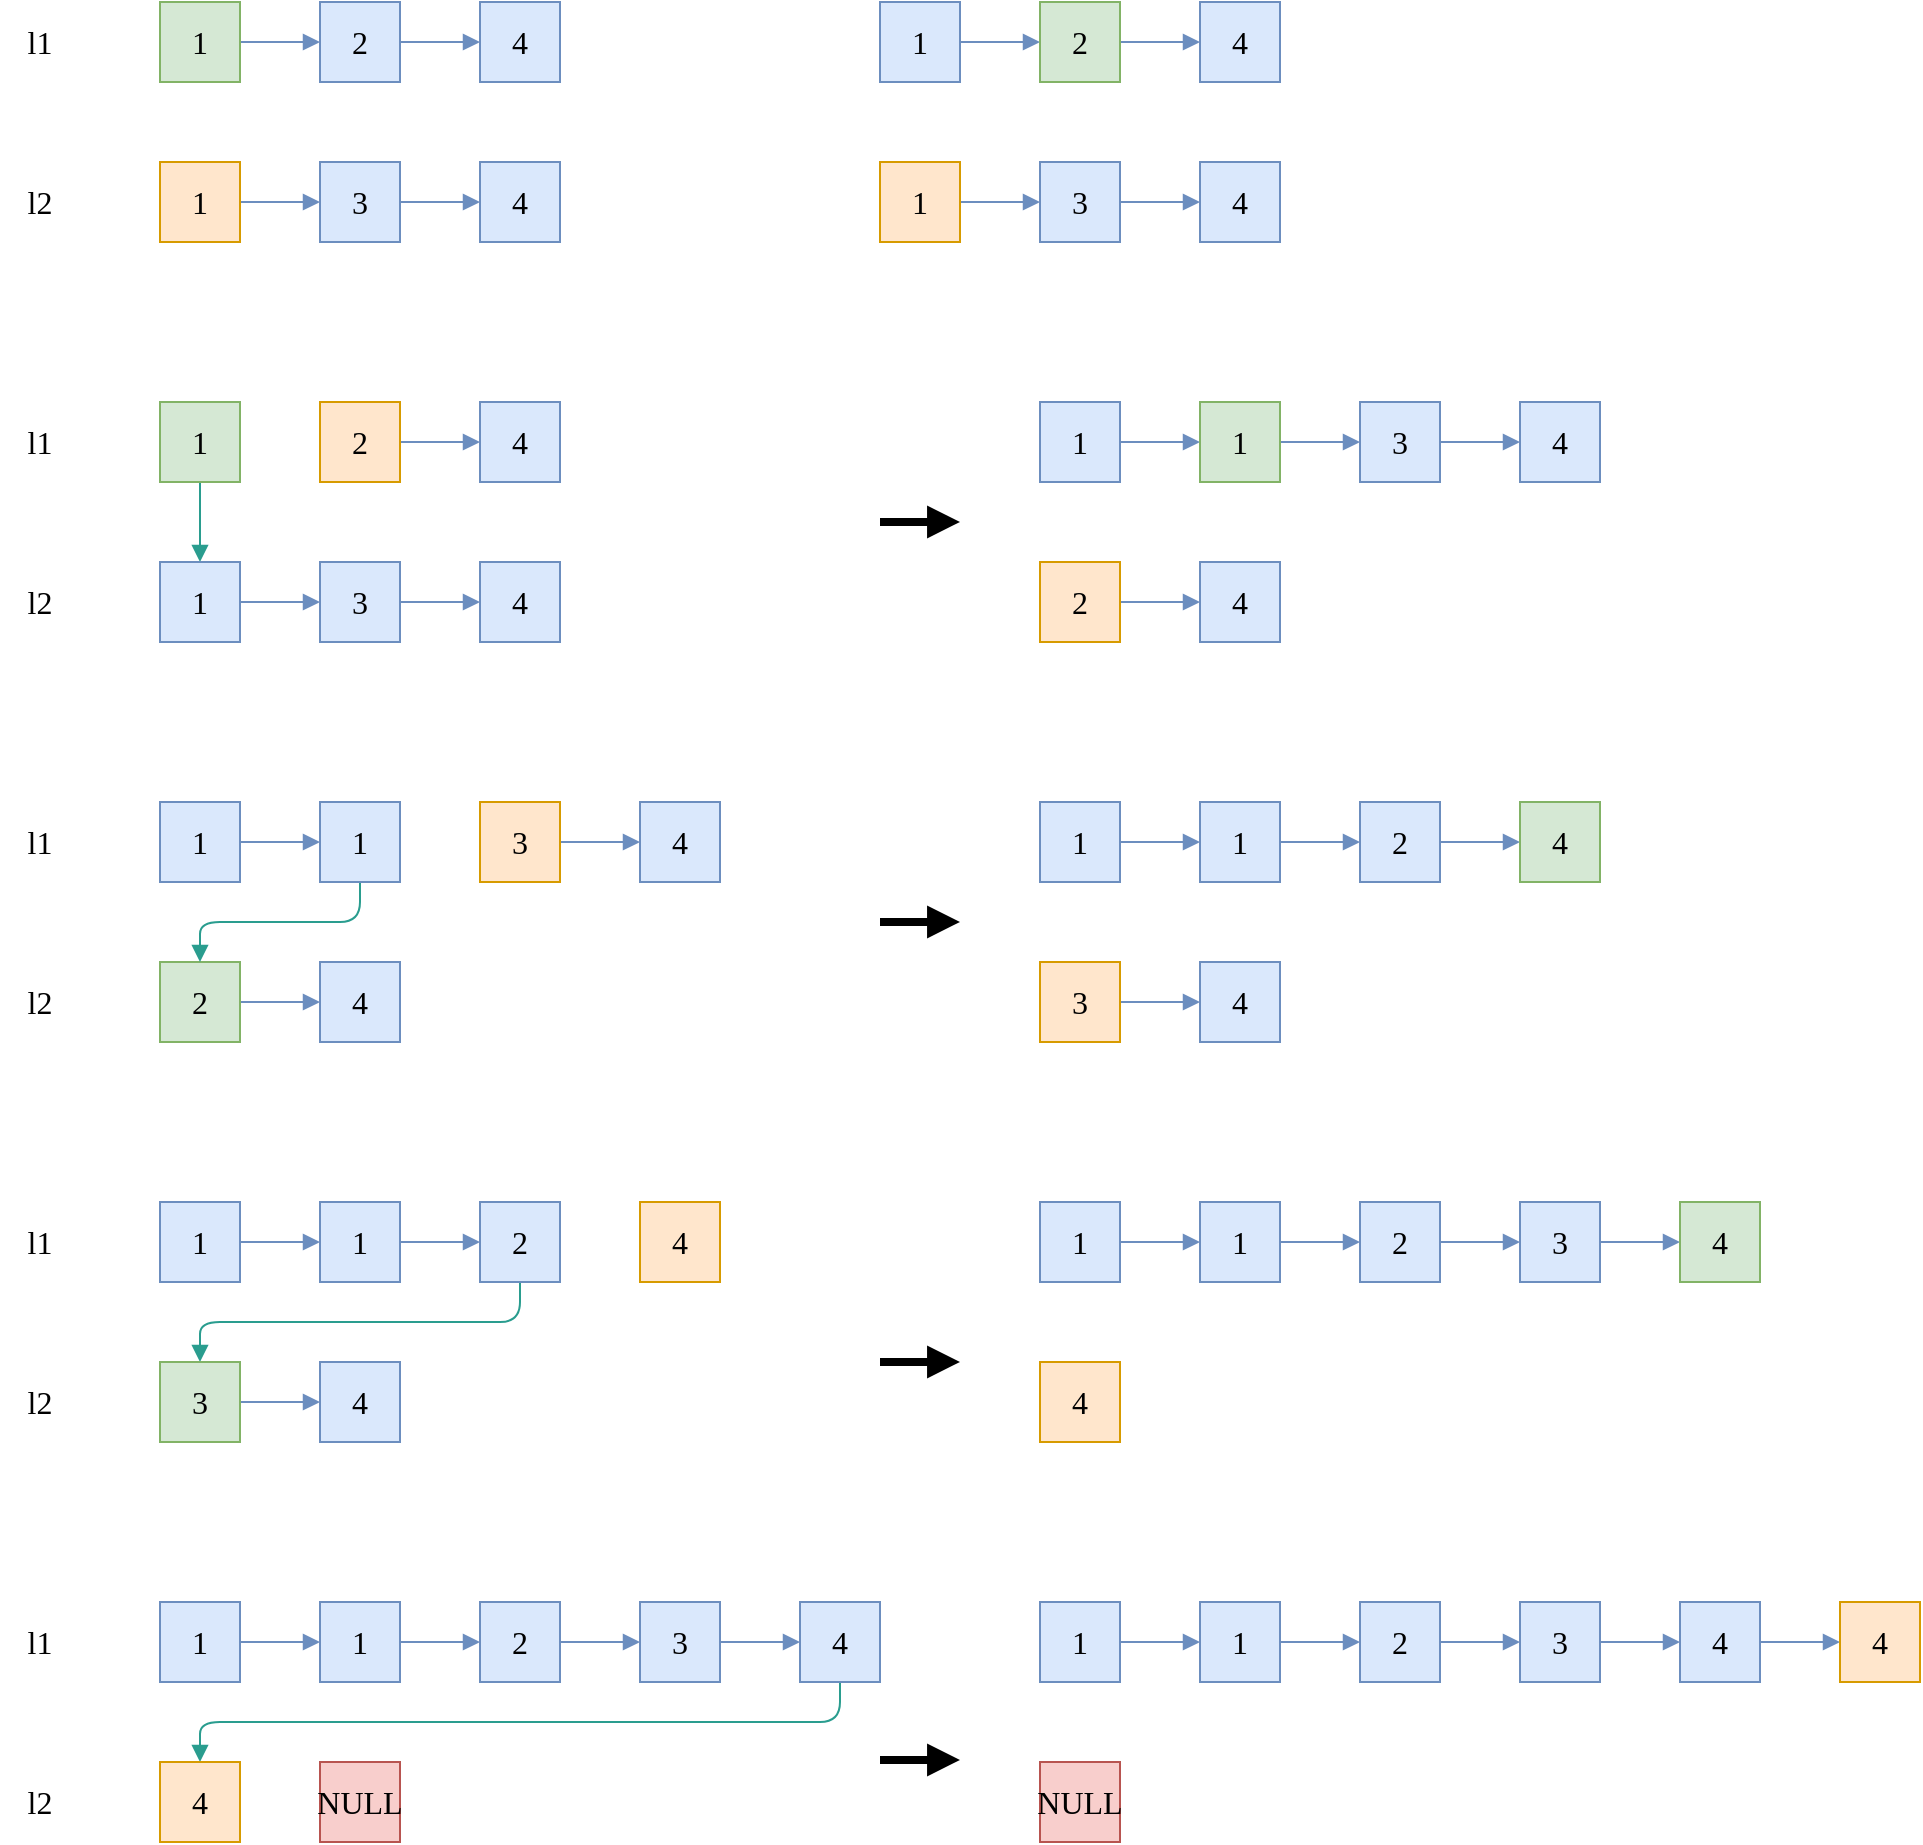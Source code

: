 <mxfile version="24.2.5" type="device">
  <diagram name="Page-1" id="AoaZEs4rHyK34AG2DAbI">
    <mxGraphModel dx="1434" dy="835" grid="1" gridSize="10" guides="1" tooltips="1" connect="1" arrows="1" fold="1" page="1" pageScale="1" pageWidth="850" pageHeight="1100" math="0" shadow="0">
      <root>
        <mxCell id="0" />
        <mxCell id="1" parent="0" />
        <mxCell id="rsLKhYdan6Ak4aNRLnOl-3" style="edgeStyle=orthogonalEdgeStyle;rounded=1;orthogonalLoop=1;jettySize=auto;html=1;entryX=0;entryY=0.5;entryDx=0;entryDy=0;shadow=0;strokeColor=#6c8ebf;strokeWidth=1;fontFamily=Ubuntu;fontSize=14;fontStyle=0;endArrow=block;endFill=1;fillColor=#dae8fc;" parent="1" source="rsLKhYdan6Ak4aNRLnOl-1" target="rsLKhYdan6Ak4aNRLnOl-2" edge="1">
          <mxGeometry relative="1" as="geometry" />
        </mxCell>
        <mxCell id="rsLKhYdan6Ak4aNRLnOl-1" value="1" style="rounded=0;whiteSpace=wrap;html=1;shadow=0;strokeColor=#82b366;strokeWidth=1;fontFamily=Ubuntu;fontSize=16;fontStyle=0;fillColor=#d5e8d4;" parent="1" vertex="1">
          <mxGeometry x="240" y="280" width="40" height="40" as="geometry" />
        </mxCell>
        <mxCell id="rsLKhYdan6Ak4aNRLnOl-10" style="edgeStyle=orthogonalEdgeStyle;rounded=1;orthogonalLoop=1;jettySize=auto;html=1;shadow=0;strokeColor=#6c8ebf;strokeWidth=1;fontFamily=Ubuntu;fontSize=14;fontStyle=0;endArrow=block;endFill=1;fillColor=#dae8fc;" parent="1" source="rsLKhYdan6Ak4aNRLnOl-2" target="rsLKhYdan6Ak4aNRLnOl-4" edge="1">
          <mxGeometry relative="1" as="geometry" />
        </mxCell>
        <mxCell id="rsLKhYdan6Ak4aNRLnOl-2" value="2" style="rounded=0;whiteSpace=wrap;html=1;shadow=0;strokeColor=#6c8ebf;strokeWidth=1;fontFamily=Ubuntu;fontSize=16;fontStyle=0;fillColor=#dae8fc;" parent="1" vertex="1">
          <mxGeometry x="320" y="280" width="40" height="40" as="geometry" />
        </mxCell>
        <mxCell id="rsLKhYdan6Ak4aNRLnOl-4" value="4" style="rounded=0;whiteSpace=wrap;html=1;shadow=0;strokeColor=#6c8ebf;strokeWidth=1;fontFamily=Ubuntu;fontSize=16;fontStyle=0;fillColor=#dae8fc;" parent="1" vertex="1">
          <mxGeometry x="400" y="280" width="40" height="40" as="geometry" />
        </mxCell>
        <mxCell id="rsLKhYdan6Ak4aNRLnOl-8" style="edgeStyle=orthogonalEdgeStyle;rounded=1;orthogonalLoop=1;jettySize=auto;html=1;entryX=0;entryY=0.5;entryDx=0;entryDy=0;shadow=0;strokeColor=#6c8ebf;strokeWidth=1;fontFamily=Ubuntu;fontSize=14;fontStyle=0;endArrow=block;endFill=1;fillColor=#dae8fc;" parent="1" source="rsLKhYdan6Ak4aNRLnOl-5" target="rsLKhYdan6Ak4aNRLnOl-6" edge="1">
          <mxGeometry relative="1" as="geometry" />
        </mxCell>
        <mxCell id="rsLKhYdan6Ak4aNRLnOl-5" value="1" style="rounded=0;whiteSpace=wrap;html=1;shadow=0;strokeColor=#d79b00;strokeWidth=1;fontFamily=Ubuntu;fontSize=16;fontStyle=0;fillColor=#ffe6cc;" parent="1" vertex="1">
          <mxGeometry x="240" y="360" width="40" height="40" as="geometry" />
        </mxCell>
        <mxCell id="rsLKhYdan6Ak4aNRLnOl-9" style="edgeStyle=orthogonalEdgeStyle;rounded=1;orthogonalLoop=1;jettySize=auto;html=1;shadow=0;strokeColor=#6c8ebf;strokeWidth=1;fontFamily=Ubuntu;fontSize=14;fontStyle=0;endArrow=block;endFill=1;fillColor=#dae8fc;" parent="1" source="rsLKhYdan6Ak4aNRLnOl-6" target="rsLKhYdan6Ak4aNRLnOl-7" edge="1">
          <mxGeometry relative="1" as="geometry" />
        </mxCell>
        <mxCell id="rsLKhYdan6Ak4aNRLnOl-6" value="3" style="rounded=0;whiteSpace=wrap;html=1;shadow=0;strokeColor=#6c8ebf;strokeWidth=1;fontFamily=Ubuntu;fontSize=16;fontStyle=0;fillColor=#dae8fc;" parent="1" vertex="1">
          <mxGeometry x="320" y="360" width="40" height="40" as="geometry" />
        </mxCell>
        <mxCell id="rsLKhYdan6Ak4aNRLnOl-7" value="4" style="rounded=0;whiteSpace=wrap;html=1;shadow=0;strokeColor=#6c8ebf;strokeWidth=1;fontFamily=Ubuntu;fontSize=16;fontStyle=0;fillColor=#dae8fc;" parent="1" vertex="1">
          <mxGeometry x="400" y="360" width="40" height="40" as="geometry" />
        </mxCell>
        <mxCell id="rsLKhYdan6Ak4aNRLnOl-11" style="edgeStyle=orthogonalEdgeStyle;rounded=1;orthogonalLoop=1;jettySize=auto;html=1;shadow=0;strokeColor=#2A9D8F;strokeWidth=1;fontFamily=Ubuntu;fontSize=14;fontStyle=0;endArrow=block;endFill=1;fillColor=#dae8fc;" parent="1" source="rsLKhYdan6Ak4aNRLnOl-12" target="rsLKhYdan6Ak4aNRLnOl-17" edge="1">
          <mxGeometry relative="1" as="geometry" />
        </mxCell>
        <mxCell id="rsLKhYdan6Ak4aNRLnOl-12" value="1" style="rounded=0;whiteSpace=wrap;html=1;shadow=0;strokeColor=#82b366;strokeWidth=1;fontFamily=Ubuntu;fontSize=16;fontStyle=0;fillColor=#d5e8d4;" parent="1" vertex="1">
          <mxGeometry x="240" y="480" width="40" height="40" as="geometry" />
        </mxCell>
        <mxCell id="rsLKhYdan6Ak4aNRLnOl-13" style="edgeStyle=orthogonalEdgeStyle;rounded=1;orthogonalLoop=1;jettySize=auto;html=1;shadow=0;strokeColor=#6c8ebf;strokeWidth=1;fontFamily=Ubuntu;fontSize=14;fontStyle=0;endArrow=block;endFill=1;fillColor=#dae8fc;" parent="1" source="rsLKhYdan6Ak4aNRLnOl-14" target="rsLKhYdan6Ak4aNRLnOl-15" edge="1">
          <mxGeometry relative="1" as="geometry" />
        </mxCell>
        <mxCell id="rsLKhYdan6Ak4aNRLnOl-14" value="2" style="rounded=0;whiteSpace=wrap;html=1;shadow=0;strokeColor=#d79b00;strokeWidth=1;fontFamily=Ubuntu;fontSize=16;fontStyle=0;fillColor=#ffe6cc;" parent="1" vertex="1">
          <mxGeometry x="320" y="480" width="40" height="40" as="geometry" />
        </mxCell>
        <mxCell id="rsLKhYdan6Ak4aNRLnOl-15" value="4" style="rounded=0;whiteSpace=wrap;html=1;shadow=0;strokeColor=#6c8ebf;strokeWidth=1;fontFamily=Ubuntu;fontSize=16;fontStyle=0;fillColor=#dae8fc;" parent="1" vertex="1">
          <mxGeometry x="400" y="480" width="40" height="40" as="geometry" />
        </mxCell>
        <mxCell id="rsLKhYdan6Ak4aNRLnOl-16" style="edgeStyle=orthogonalEdgeStyle;rounded=1;orthogonalLoop=1;jettySize=auto;html=1;entryX=0;entryY=0.5;entryDx=0;entryDy=0;shadow=0;strokeColor=#6c8ebf;strokeWidth=1;fontFamily=Ubuntu;fontSize=14;fontStyle=0;endArrow=block;endFill=1;fillColor=#dae8fc;" parent="1" source="rsLKhYdan6Ak4aNRLnOl-17" target="rsLKhYdan6Ak4aNRLnOl-19" edge="1">
          <mxGeometry relative="1" as="geometry" />
        </mxCell>
        <mxCell id="rsLKhYdan6Ak4aNRLnOl-17" value="1" style="rounded=0;whiteSpace=wrap;html=1;shadow=0;strokeColor=#6c8ebf;strokeWidth=1;fontFamily=Ubuntu;fontSize=16;fontStyle=0;fillColor=#dae8fc;" parent="1" vertex="1">
          <mxGeometry x="240" y="560" width="40" height="40" as="geometry" />
        </mxCell>
        <mxCell id="rsLKhYdan6Ak4aNRLnOl-18" style="edgeStyle=orthogonalEdgeStyle;rounded=1;orthogonalLoop=1;jettySize=auto;html=1;shadow=0;strokeColor=#6c8ebf;strokeWidth=1;fontFamily=Ubuntu;fontSize=14;fontStyle=0;endArrow=block;endFill=1;fillColor=#dae8fc;" parent="1" source="rsLKhYdan6Ak4aNRLnOl-19" target="rsLKhYdan6Ak4aNRLnOl-20" edge="1">
          <mxGeometry relative="1" as="geometry" />
        </mxCell>
        <mxCell id="rsLKhYdan6Ak4aNRLnOl-19" value="3" style="rounded=0;whiteSpace=wrap;html=1;shadow=0;strokeColor=#6c8ebf;strokeWidth=1;fontFamily=Ubuntu;fontSize=16;fontStyle=0;fillColor=#dae8fc;" parent="1" vertex="1">
          <mxGeometry x="320" y="560" width="40" height="40" as="geometry" />
        </mxCell>
        <mxCell id="rsLKhYdan6Ak4aNRLnOl-20" value="4" style="rounded=0;whiteSpace=wrap;html=1;shadow=0;strokeColor=#6c8ebf;strokeWidth=1;fontFamily=Ubuntu;fontSize=16;fontStyle=0;fillColor=#dae8fc;" parent="1" vertex="1">
          <mxGeometry x="400" y="560" width="40" height="40" as="geometry" />
        </mxCell>
        <mxCell id="rsLKhYdan6Ak4aNRLnOl-38" style="edgeStyle=orthogonalEdgeStyle;rounded=1;orthogonalLoop=1;jettySize=auto;html=1;entryX=0;entryY=0.5;entryDx=0;entryDy=0;shadow=0;strokeColor=#6c8ebf;strokeWidth=1;fontFamily=Ubuntu;fontSize=14;fontStyle=0;endArrow=block;endFill=1;fillColor=#dae8fc;" parent="1" source="rsLKhYdan6Ak4aNRLnOl-22" target="rsLKhYdan6Ak4aNRLnOl-27" edge="1">
          <mxGeometry relative="1" as="geometry" />
        </mxCell>
        <mxCell id="rsLKhYdan6Ak4aNRLnOl-22" value="1" style="rounded=0;whiteSpace=wrap;html=1;shadow=0;strokeColor=#6c8ebf;strokeWidth=1;fontFamily=Ubuntu;fontSize=16;fontStyle=0;fillColor=#dae8fc;" parent="1" vertex="1">
          <mxGeometry x="680" y="480" width="40" height="40" as="geometry" />
        </mxCell>
        <mxCell id="rsLKhYdan6Ak4aNRLnOl-23" style="edgeStyle=orthogonalEdgeStyle;rounded=1;orthogonalLoop=1;jettySize=auto;html=1;shadow=0;strokeColor=#6c8ebf;strokeWidth=1;fontFamily=Ubuntu;fontSize=14;fontStyle=0;endArrow=block;endFill=1;fillColor=#dae8fc;" parent="1" source="rsLKhYdan6Ak4aNRLnOl-24" target="rsLKhYdan6Ak4aNRLnOl-25" edge="1">
          <mxGeometry relative="1" as="geometry" />
        </mxCell>
        <mxCell id="rsLKhYdan6Ak4aNRLnOl-24" value="2" style="rounded=0;whiteSpace=wrap;html=1;shadow=0;strokeColor=#d79b00;strokeWidth=1;fontFamily=Ubuntu;fontSize=16;fontStyle=0;fillColor=#ffe6cc;" parent="1" vertex="1">
          <mxGeometry x="680" y="560" width="40" height="40" as="geometry" />
        </mxCell>
        <mxCell id="rsLKhYdan6Ak4aNRLnOl-25" value="4" style="rounded=0;whiteSpace=wrap;html=1;shadow=0;strokeColor=#6c8ebf;strokeWidth=1;fontFamily=Ubuntu;fontSize=16;fontStyle=0;fillColor=#dae8fc;" parent="1" vertex="1">
          <mxGeometry x="760" y="560" width="40" height="40" as="geometry" />
        </mxCell>
        <mxCell id="rsLKhYdan6Ak4aNRLnOl-26" style="edgeStyle=orthogonalEdgeStyle;rounded=1;orthogonalLoop=1;jettySize=auto;html=1;entryX=0;entryY=0.5;entryDx=0;entryDy=0;shadow=0;strokeColor=#6c8ebf;strokeWidth=1;fontFamily=Ubuntu;fontSize=14;fontStyle=0;endArrow=block;endFill=1;fillColor=#dae8fc;" parent="1" source="rsLKhYdan6Ak4aNRLnOl-27" target="rsLKhYdan6Ak4aNRLnOl-29" edge="1">
          <mxGeometry relative="1" as="geometry" />
        </mxCell>
        <mxCell id="rsLKhYdan6Ak4aNRLnOl-27" value="1" style="rounded=0;whiteSpace=wrap;html=1;shadow=0;strokeColor=#82b366;strokeWidth=1;fontFamily=Ubuntu;fontSize=16;fontStyle=0;fillColor=#d5e8d4;" parent="1" vertex="1">
          <mxGeometry x="760" y="480" width="40" height="40" as="geometry" />
        </mxCell>
        <mxCell id="rsLKhYdan6Ak4aNRLnOl-28" style="edgeStyle=orthogonalEdgeStyle;rounded=1;orthogonalLoop=1;jettySize=auto;html=1;shadow=0;strokeColor=#6c8ebf;strokeWidth=1;fontFamily=Ubuntu;fontSize=14;fontStyle=0;endArrow=block;endFill=1;fillColor=#dae8fc;" parent="1" source="rsLKhYdan6Ak4aNRLnOl-29" target="rsLKhYdan6Ak4aNRLnOl-30" edge="1">
          <mxGeometry relative="1" as="geometry" />
        </mxCell>
        <mxCell id="rsLKhYdan6Ak4aNRLnOl-29" value="3" style="rounded=0;whiteSpace=wrap;html=1;shadow=0;strokeColor=#6c8ebf;strokeWidth=1;fontFamily=Ubuntu;fontSize=16;fontStyle=0;fillColor=#dae8fc;" parent="1" vertex="1">
          <mxGeometry x="840" y="480" width="40" height="40" as="geometry" />
        </mxCell>
        <mxCell id="rsLKhYdan6Ak4aNRLnOl-30" value="4" style="rounded=0;whiteSpace=wrap;html=1;shadow=0;strokeColor=#6c8ebf;strokeWidth=1;fontFamily=Ubuntu;fontSize=16;fontStyle=0;fillColor=#dae8fc;" parent="1" vertex="1">
          <mxGeometry x="920" y="480" width="40" height="40" as="geometry" />
        </mxCell>
        <mxCell id="rsLKhYdan6Ak4aNRLnOl-31" value="l1" style="text;html=1;align=center;verticalAlign=middle;whiteSpace=wrap;rounded=0;fontFamily=Ubuntu;fontSize=16;fontStyle=0;" parent="1" vertex="1">
          <mxGeometry x="160" y="280" width="40" height="40" as="geometry" />
        </mxCell>
        <mxCell id="rsLKhYdan6Ak4aNRLnOl-32" value="l2" style="text;html=1;align=center;verticalAlign=middle;whiteSpace=wrap;rounded=0;fontFamily=Ubuntu;fontSize=16;fontStyle=0;" parent="1" vertex="1">
          <mxGeometry x="160" y="360" width="40" height="40" as="geometry" />
        </mxCell>
        <mxCell id="rsLKhYdan6Ak4aNRLnOl-33" value="l1" style="text;html=1;align=center;verticalAlign=middle;whiteSpace=wrap;rounded=0;fontFamily=Ubuntu;fontSize=16;fontStyle=0;" parent="1" vertex="1">
          <mxGeometry x="160" y="480" width="40" height="40" as="geometry" />
        </mxCell>
        <mxCell id="rsLKhYdan6Ak4aNRLnOl-34" value="l2" style="text;html=1;align=center;verticalAlign=middle;whiteSpace=wrap;rounded=0;fontFamily=Ubuntu;fontSize=16;fontStyle=0;" parent="1" vertex="1">
          <mxGeometry x="160" y="560" width="40" height="40" as="geometry" />
        </mxCell>
        <mxCell id="rsLKhYdan6Ak4aNRLnOl-36" value="l1" style="text;html=1;align=center;verticalAlign=middle;whiteSpace=wrap;rounded=0;fontFamily=Ubuntu;fontSize=16;fontStyle=0;" parent="1" vertex="1">
          <mxGeometry x="160" y="880" width="40" height="40" as="geometry" />
        </mxCell>
        <mxCell id="rsLKhYdan6Ak4aNRLnOl-37" value="l2" style="text;html=1;align=center;verticalAlign=middle;whiteSpace=wrap;rounded=0;fontFamily=Ubuntu;fontSize=16;fontStyle=0;" parent="1" vertex="1">
          <mxGeometry x="160" y="960" width="40" height="40" as="geometry" />
        </mxCell>
        <mxCell id="rsLKhYdan6Ak4aNRLnOl-40" style="edgeStyle=orthogonalEdgeStyle;rounded=1;orthogonalLoop=1;jettySize=auto;html=1;entryX=0;entryY=0.5;entryDx=0;entryDy=0;shadow=0;strokeColor=#6c8ebf;strokeWidth=1;fontFamily=Ubuntu;fontSize=14;fontStyle=0;endArrow=block;endFill=1;fillColor=#dae8fc;" parent="1" source="rsLKhYdan6Ak4aNRLnOl-41" target="rsLKhYdan6Ak4aNRLnOl-46" edge="1">
          <mxGeometry relative="1" as="geometry" />
        </mxCell>
        <mxCell id="rsLKhYdan6Ak4aNRLnOl-41" value="1" style="rounded=0;whiteSpace=wrap;html=1;shadow=0;strokeColor=#6c8ebf;strokeWidth=1;fontFamily=Ubuntu;fontSize=16;fontStyle=0;fillColor=#dae8fc;" parent="1" vertex="1">
          <mxGeometry x="240" y="680" width="40" height="40" as="geometry" />
        </mxCell>
        <mxCell id="rsLKhYdan6Ak4aNRLnOl-42" style="edgeStyle=orthogonalEdgeStyle;rounded=1;orthogonalLoop=1;jettySize=auto;html=1;shadow=0;strokeColor=#6c8ebf;strokeWidth=1;fontFamily=Ubuntu;fontSize=14;fontStyle=0;endArrow=block;endFill=1;fillColor=#dae8fc;" parent="1" source="rsLKhYdan6Ak4aNRLnOl-43" target="rsLKhYdan6Ak4aNRLnOl-44" edge="1">
          <mxGeometry relative="1" as="geometry" />
        </mxCell>
        <mxCell id="rsLKhYdan6Ak4aNRLnOl-43" value="2" style="rounded=0;whiteSpace=wrap;html=1;shadow=0;strokeColor=#82b366;strokeWidth=1;fontFamily=Ubuntu;fontSize=16;fontStyle=0;fillColor=#d5e8d4;" parent="1" vertex="1">
          <mxGeometry x="240" y="760" width="40" height="40" as="geometry" />
        </mxCell>
        <mxCell id="rsLKhYdan6Ak4aNRLnOl-44" value="4" style="rounded=0;whiteSpace=wrap;html=1;shadow=0;strokeColor=#6c8ebf;strokeWidth=1;fontFamily=Ubuntu;fontSize=16;fontStyle=0;fillColor=#dae8fc;" parent="1" vertex="1">
          <mxGeometry x="320" y="760" width="40" height="40" as="geometry" />
        </mxCell>
        <mxCell id="rsLKhYdan6Ak4aNRLnOl-50" style="edgeStyle=orthogonalEdgeStyle;rounded=1;orthogonalLoop=1;jettySize=auto;html=1;entryX=0.5;entryY=0;entryDx=0;entryDy=0;shadow=0;strokeColor=#2A9D8F;strokeWidth=1;fontFamily=Ubuntu;fontSize=14;fontStyle=0;endArrow=block;endFill=1;fillColor=#dae8fc;" parent="1" source="rsLKhYdan6Ak4aNRLnOl-46" target="rsLKhYdan6Ak4aNRLnOl-43" edge="1">
          <mxGeometry relative="1" as="geometry">
            <Array as="points">
              <mxPoint x="340" y="740" />
              <mxPoint x="260" y="740" />
            </Array>
          </mxGeometry>
        </mxCell>
        <mxCell id="rsLKhYdan6Ak4aNRLnOl-46" value="1" style="rounded=0;whiteSpace=wrap;html=1;shadow=0;strokeColor=#6c8ebf;strokeWidth=1;fontFamily=Ubuntu;fontSize=16;fontStyle=0;fillColor=#dae8fc;" parent="1" vertex="1">
          <mxGeometry x="320" y="680" width="40" height="40" as="geometry" />
        </mxCell>
        <mxCell id="rsLKhYdan6Ak4aNRLnOl-47" style="edgeStyle=orthogonalEdgeStyle;rounded=1;orthogonalLoop=1;jettySize=auto;html=1;shadow=0;strokeColor=#6c8ebf;strokeWidth=1;fontFamily=Ubuntu;fontSize=14;fontStyle=0;endArrow=block;endFill=1;fillColor=#dae8fc;" parent="1" source="rsLKhYdan6Ak4aNRLnOl-48" target="rsLKhYdan6Ak4aNRLnOl-49" edge="1">
          <mxGeometry relative="1" as="geometry" />
        </mxCell>
        <mxCell id="rsLKhYdan6Ak4aNRLnOl-48" value="3" style="rounded=0;whiteSpace=wrap;html=1;shadow=0;strokeColor=#d79b00;strokeWidth=1;fontFamily=Ubuntu;fontSize=16;fontStyle=0;fillColor=#ffe6cc;" parent="1" vertex="1">
          <mxGeometry x="400" y="680" width="40" height="40" as="geometry" />
        </mxCell>
        <mxCell id="rsLKhYdan6Ak4aNRLnOl-49" value="4" style="rounded=0;whiteSpace=wrap;html=1;shadow=0;strokeColor=#6c8ebf;strokeWidth=1;fontFamily=Ubuntu;fontSize=16;fontStyle=0;fillColor=#dae8fc;" parent="1" vertex="1">
          <mxGeometry x="480" y="680" width="40" height="40" as="geometry" />
        </mxCell>
        <mxCell id="rsLKhYdan6Ak4aNRLnOl-51" style="edgeStyle=orthogonalEdgeStyle;rounded=1;orthogonalLoop=1;jettySize=auto;html=1;entryX=0;entryY=0.5;entryDx=0;entryDy=0;shadow=0;strokeColor=#6c8ebf;strokeWidth=1;fontFamily=Ubuntu;fontSize=14;fontStyle=0;endArrow=block;endFill=1;fillColor=#dae8fc;" parent="1" source="rsLKhYdan6Ak4aNRLnOl-52" target="rsLKhYdan6Ak4aNRLnOl-57" edge="1">
          <mxGeometry relative="1" as="geometry" />
        </mxCell>
        <mxCell id="rsLKhYdan6Ak4aNRLnOl-52" value="1" style="rounded=0;whiteSpace=wrap;html=1;shadow=0;strokeColor=#6c8ebf;strokeWidth=1;fontFamily=Ubuntu;fontSize=16;fontStyle=0;fillColor=#dae8fc;" parent="1" vertex="1">
          <mxGeometry x="680" y="680" width="40" height="40" as="geometry" />
        </mxCell>
        <mxCell id="rsLKhYdan6Ak4aNRLnOl-53" style="edgeStyle=orthogonalEdgeStyle;rounded=1;orthogonalLoop=1;jettySize=auto;html=1;shadow=0;strokeColor=#6c8ebf;strokeWidth=1;fontFamily=Ubuntu;fontSize=14;fontStyle=0;endArrow=block;endFill=1;fillColor=#dae8fc;" parent="1" source="rsLKhYdan6Ak4aNRLnOl-54" target="rsLKhYdan6Ak4aNRLnOl-55" edge="1">
          <mxGeometry relative="1" as="geometry" />
        </mxCell>
        <mxCell id="rsLKhYdan6Ak4aNRLnOl-54" value="2" style="rounded=0;whiteSpace=wrap;html=1;shadow=0;strokeColor=#6c8ebf;strokeWidth=1;fontFamily=Ubuntu;fontSize=16;fontStyle=0;fillColor=#dae8fc;" parent="1" vertex="1">
          <mxGeometry x="840" y="680" width="40" height="40" as="geometry" />
        </mxCell>
        <mxCell id="rsLKhYdan6Ak4aNRLnOl-55" value="4" style="rounded=0;whiteSpace=wrap;html=1;shadow=0;strokeColor=#82b366;strokeWidth=1;fontFamily=Ubuntu;fontSize=16;fontStyle=0;fillColor=#d5e8d4;" parent="1" vertex="1">
          <mxGeometry x="920" y="680" width="40" height="40" as="geometry" />
        </mxCell>
        <mxCell id="rsLKhYdan6Ak4aNRLnOl-61" style="edgeStyle=orthogonalEdgeStyle;rounded=1;orthogonalLoop=1;jettySize=auto;html=1;exitX=1;exitY=0.5;exitDx=0;exitDy=0;entryX=0;entryY=0.5;entryDx=0;entryDy=0;shadow=0;strokeColor=#6c8ebf;strokeWidth=1;fontFamily=Ubuntu;fontSize=14;fontStyle=0;endArrow=block;endFill=1;fillColor=#dae8fc;" parent="1" source="rsLKhYdan6Ak4aNRLnOl-57" target="rsLKhYdan6Ak4aNRLnOl-54" edge="1">
          <mxGeometry relative="1" as="geometry" />
        </mxCell>
        <mxCell id="rsLKhYdan6Ak4aNRLnOl-57" value="1" style="rounded=0;whiteSpace=wrap;html=1;shadow=0;strokeColor=#6c8ebf;strokeWidth=1;fontFamily=Ubuntu;fontSize=16;fontStyle=0;fillColor=#dae8fc;" parent="1" vertex="1">
          <mxGeometry x="760" y="680" width="40" height="40" as="geometry" />
        </mxCell>
        <mxCell id="rsLKhYdan6Ak4aNRLnOl-58" style="edgeStyle=orthogonalEdgeStyle;rounded=1;orthogonalLoop=1;jettySize=auto;html=1;shadow=0;strokeColor=#6c8ebf;strokeWidth=1;fontFamily=Ubuntu;fontSize=14;fontStyle=0;endArrow=block;endFill=1;fillColor=#dae8fc;" parent="1" source="rsLKhYdan6Ak4aNRLnOl-59" target="rsLKhYdan6Ak4aNRLnOl-60" edge="1">
          <mxGeometry relative="1" as="geometry" />
        </mxCell>
        <mxCell id="rsLKhYdan6Ak4aNRLnOl-59" value="3" style="rounded=0;whiteSpace=wrap;html=1;shadow=0;strokeColor=#d79b00;strokeWidth=1;fontFamily=Ubuntu;fontSize=16;fontStyle=0;fillColor=#ffe6cc;" parent="1" vertex="1">
          <mxGeometry x="680" y="760" width="40" height="40" as="geometry" />
        </mxCell>
        <mxCell id="rsLKhYdan6Ak4aNRLnOl-60" value="4" style="rounded=0;whiteSpace=wrap;html=1;shadow=0;strokeColor=#6c8ebf;strokeWidth=1;fontFamily=Ubuntu;fontSize=16;fontStyle=0;fillColor=#dae8fc;" parent="1" vertex="1">
          <mxGeometry x="760" y="760" width="40" height="40" as="geometry" />
        </mxCell>
        <mxCell id="rsLKhYdan6Ak4aNRLnOl-73" style="edgeStyle=orthogonalEdgeStyle;rounded=1;orthogonalLoop=1;jettySize=auto;html=1;entryX=0;entryY=0.5;entryDx=0;entryDy=0;shadow=0;strokeColor=#6c8ebf;strokeWidth=1;fontFamily=Ubuntu;fontSize=14;fontStyle=0;endArrow=block;endFill=1;fillColor=#dae8fc;" parent="1" source="rsLKhYdan6Ak4aNRLnOl-74" target="rsLKhYdan6Ak4aNRLnOl-79" edge="1">
          <mxGeometry relative="1" as="geometry" />
        </mxCell>
        <mxCell id="rsLKhYdan6Ak4aNRLnOl-74" value="1" style="rounded=0;whiteSpace=wrap;html=1;shadow=0;strokeColor=#6c8ebf;strokeWidth=1;fontFamily=Ubuntu;fontSize=16;fontStyle=0;fillColor=#dae8fc;" parent="1" vertex="1">
          <mxGeometry x="240" y="880" width="40" height="40" as="geometry" />
        </mxCell>
        <mxCell id="rsLKhYdan6Ak4aNRLnOl-83" style="edgeStyle=orthogonalEdgeStyle;rounded=1;orthogonalLoop=1;jettySize=auto;html=1;entryX=0.5;entryY=0;entryDx=0;entryDy=0;shadow=0;strokeColor=#2A9D8F;strokeWidth=1;fontFamily=Ubuntu;fontSize=14;fontStyle=0;endArrow=block;endFill=1;fillColor=#dae8fc;" parent="1" source="rsLKhYdan6Ak4aNRLnOl-76" target="rsLKhYdan6Ak4aNRLnOl-81" edge="1">
          <mxGeometry relative="1" as="geometry">
            <Array as="points">
              <mxPoint x="420" y="940" />
              <mxPoint x="260" y="940" />
            </Array>
          </mxGeometry>
        </mxCell>
        <mxCell id="rsLKhYdan6Ak4aNRLnOl-76" value="2" style="rounded=0;whiteSpace=wrap;html=1;shadow=0;strokeColor=#6c8ebf;strokeWidth=1;fontFamily=Ubuntu;fontSize=16;fontStyle=0;fillColor=#dae8fc;" parent="1" vertex="1">
          <mxGeometry x="400" y="880" width="40" height="40" as="geometry" />
        </mxCell>
        <mxCell id="rsLKhYdan6Ak4aNRLnOl-77" value="4" style="rounded=0;whiteSpace=wrap;html=1;shadow=0;strokeColor=#d79b00;strokeWidth=1;fontFamily=Ubuntu;fontSize=16;fontStyle=0;fillColor=#ffe6cc;" parent="1" vertex="1">
          <mxGeometry x="480" y="880" width="40" height="40" as="geometry" />
        </mxCell>
        <mxCell id="rsLKhYdan6Ak4aNRLnOl-78" style="edgeStyle=orthogonalEdgeStyle;rounded=1;orthogonalLoop=1;jettySize=auto;html=1;exitX=1;exitY=0.5;exitDx=0;exitDy=0;entryX=0;entryY=0.5;entryDx=0;entryDy=0;shadow=0;strokeColor=#6c8ebf;strokeWidth=1;fontFamily=Ubuntu;fontSize=14;fontStyle=0;endArrow=block;endFill=1;fillColor=#dae8fc;" parent="1" source="rsLKhYdan6Ak4aNRLnOl-79" target="rsLKhYdan6Ak4aNRLnOl-76" edge="1">
          <mxGeometry relative="1" as="geometry" />
        </mxCell>
        <mxCell id="rsLKhYdan6Ak4aNRLnOl-79" value="1" style="rounded=0;whiteSpace=wrap;html=1;shadow=0;strokeColor=#6c8ebf;strokeWidth=1;fontFamily=Ubuntu;fontSize=16;fontStyle=0;fillColor=#dae8fc;" parent="1" vertex="1">
          <mxGeometry x="320" y="880" width="40" height="40" as="geometry" />
        </mxCell>
        <mxCell id="rsLKhYdan6Ak4aNRLnOl-80" style="edgeStyle=orthogonalEdgeStyle;rounded=1;orthogonalLoop=1;jettySize=auto;html=1;shadow=0;strokeColor=#6c8ebf;strokeWidth=1;fontFamily=Ubuntu;fontSize=14;fontStyle=0;endArrow=block;endFill=1;fillColor=#dae8fc;" parent="1" source="rsLKhYdan6Ak4aNRLnOl-81" target="rsLKhYdan6Ak4aNRLnOl-82" edge="1">
          <mxGeometry relative="1" as="geometry" />
        </mxCell>
        <mxCell id="rsLKhYdan6Ak4aNRLnOl-81" value="3" style="rounded=0;whiteSpace=wrap;html=1;shadow=0;strokeColor=#82b366;strokeWidth=1;fontFamily=Ubuntu;fontSize=16;fontStyle=0;fillColor=#d5e8d4;" parent="1" vertex="1">
          <mxGeometry x="240" y="960" width="40" height="40" as="geometry" />
        </mxCell>
        <mxCell id="rsLKhYdan6Ak4aNRLnOl-82" value="4" style="rounded=0;whiteSpace=wrap;html=1;shadow=0;strokeColor=#6c8ebf;strokeWidth=1;fontFamily=Ubuntu;fontSize=16;fontStyle=0;fillColor=#dae8fc;" parent="1" vertex="1">
          <mxGeometry x="320" y="960" width="40" height="40" as="geometry" />
        </mxCell>
        <mxCell id="rsLKhYdan6Ak4aNRLnOl-84" style="edgeStyle=orthogonalEdgeStyle;rounded=1;orthogonalLoop=1;jettySize=auto;html=1;entryX=0;entryY=0.5;entryDx=0;entryDy=0;shadow=0;strokeColor=#6c8ebf;strokeWidth=1;fontFamily=Ubuntu;fontSize=14;fontStyle=0;endArrow=block;endFill=1;fillColor=#dae8fc;" parent="1" source="rsLKhYdan6Ak4aNRLnOl-85" target="rsLKhYdan6Ak4aNRLnOl-89" edge="1">
          <mxGeometry relative="1" as="geometry" />
        </mxCell>
        <mxCell id="rsLKhYdan6Ak4aNRLnOl-85" value="1" style="rounded=0;whiteSpace=wrap;html=1;shadow=0;strokeColor=#6c8ebf;strokeWidth=1;fontFamily=Ubuntu;fontSize=16;fontStyle=0;fillColor=#dae8fc;" parent="1" vertex="1">
          <mxGeometry x="680" y="880" width="40" height="40" as="geometry" />
        </mxCell>
        <mxCell id="rsLKhYdan6Ak4aNRLnOl-93" style="edgeStyle=orthogonalEdgeStyle;rounded=1;orthogonalLoop=1;jettySize=auto;html=1;entryX=0;entryY=0.5;entryDx=0;entryDy=0;shadow=0;strokeColor=#6c8ebf;strokeWidth=1;fontFamily=Ubuntu;fontSize=14;fontStyle=0;endArrow=block;endFill=1;fillColor=#dae8fc;" parent="1" source="rsLKhYdan6Ak4aNRLnOl-87" target="rsLKhYdan6Ak4aNRLnOl-91" edge="1">
          <mxGeometry relative="1" as="geometry" />
        </mxCell>
        <mxCell id="rsLKhYdan6Ak4aNRLnOl-87" value="2" style="rounded=0;whiteSpace=wrap;html=1;shadow=0;strokeColor=#6c8ebf;strokeWidth=1;fontFamily=Ubuntu;fontSize=16;fontStyle=0;fillColor=#dae8fc;" parent="1" vertex="1">
          <mxGeometry x="840" y="880" width="40" height="40" as="geometry" />
        </mxCell>
        <mxCell id="rsLKhYdan6Ak4aNRLnOl-88" style="edgeStyle=orthogonalEdgeStyle;rounded=1;orthogonalLoop=1;jettySize=auto;html=1;exitX=1;exitY=0.5;exitDx=0;exitDy=0;entryX=0;entryY=0.5;entryDx=0;entryDy=0;shadow=0;strokeColor=#6c8ebf;strokeWidth=1;fontFamily=Ubuntu;fontSize=14;fontStyle=0;endArrow=block;endFill=1;fillColor=#dae8fc;" parent="1" source="rsLKhYdan6Ak4aNRLnOl-89" target="rsLKhYdan6Ak4aNRLnOl-87" edge="1">
          <mxGeometry relative="1" as="geometry" />
        </mxCell>
        <mxCell id="rsLKhYdan6Ak4aNRLnOl-89" value="1" style="rounded=0;whiteSpace=wrap;html=1;shadow=0;strokeColor=#6c8ebf;strokeWidth=1;fontFamily=Ubuntu;fontSize=16;fontStyle=0;fillColor=#dae8fc;" parent="1" vertex="1">
          <mxGeometry x="760" y="880" width="40" height="40" as="geometry" />
        </mxCell>
        <mxCell id="rsLKhYdan6Ak4aNRLnOl-90" style="edgeStyle=orthogonalEdgeStyle;rounded=1;orthogonalLoop=1;jettySize=auto;html=1;shadow=0;strokeColor=#6c8ebf;strokeWidth=1;fontFamily=Ubuntu;fontSize=14;fontStyle=0;endArrow=block;endFill=1;fillColor=#dae8fc;" parent="1" source="rsLKhYdan6Ak4aNRLnOl-91" target="rsLKhYdan6Ak4aNRLnOl-92" edge="1">
          <mxGeometry relative="1" as="geometry" />
        </mxCell>
        <mxCell id="rsLKhYdan6Ak4aNRLnOl-91" value="3" style="rounded=0;whiteSpace=wrap;html=1;shadow=0;strokeColor=#6c8ebf;strokeWidth=1;fontFamily=Ubuntu;fontSize=16;fontStyle=0;fillColor=#dae8fc;" parent="1" vertex="1">
          <mxGeometry x="920" y="880" width="40" height="40" as="geometry" />
        </mxCell>
        <mxCell id="rsLKhYdan6Ak4aNRLnOl-92" value="4" style="rounded=0;whiteSpace=wrap;html=1;shadow=0;strokeColor=#82b366;strokeWidth=1;fontFamily=Ubuntu;fontSize=16;fontStyle=0;fillColor=#d5e8d4;" parent="1" vertex="1">
          <mxGeometry x="1000" y="880" width="40" height="40" as="geometry" />
        </mxCell>
        <mxCell id="rsLKhYdan6Ak4aNRLnOl-94" value="4" style="rounded=0;whiteSpace=wrap;html=1;shadow=0;strokeColor=#d79b00;strokeWidth=1;fontFamily=Ubuntu;fontSize=16;fontStyle=0;fillColor=#ffe6cc;" parent="1" vertex="1">
          <mxGeometry x="680" y="960" width="40" height="40" as="geometry" />
        </mxCell>
        <mxCell id="rsLKhYdan6Ak4aNRLnOl-95" value="l1" style="text;html=1;align=center;verticalAlign=middle;whiteSpace=wrap;rounded=0;fontFamily=Ubuntu;fontSize=16;fontStyle=0;" parent="1" vertex="1">
          <mxGeometry x="160" y="1080" width="40" height="40" as="geometry" />
        </mxCell>
        <mxCell id="rsLKhYdan6Ak4aNRLnOl-96" value="l2" style="text;html=1;align=center;verticalAlign=middle;whiteSpace=wrap;rounded=0;fontFamily=Ubuntu;fontSize=16;fontStyle=0;" parent="1" vertex="1">
          <mxGeometry x="160" y="1160" width="40" height="40" as="geometry" />
        </mxCell>
        <mxCell id="rsLKhYdan6Ak4aNRLnOl-97" style="edgeStyle=orthogonalEdgeStyle;rounded=1;orthogonalLoop=1;jettySize=auto;html=1;entryX=0;entryY=0.5;entryDx=0;entryDy=0;shadow=0;strokeColor=#6c8ebf;strokeWidth=1;fontFamily=Ubuntu;fontSize=14;fontStyle=0;endArrow=block;endFill=1;fillColor=#dae8fc;" parent="1" source="rsLKhYdan6Ak4aNRLnOl-98" target="rsLKhYdan6Ak4aNRLnOl-102" edge="1">
          <mxGeometry relative="1" as="geometry" />
        </mxCell>
        <mxCell id="rsLKhYdan6Ak4aNRLnOl-98" value="1" style="rounded=0;whiteSpace=wrap;html=1;shadow=0;strokeColor=#6c8ebf;strokeWidth=1;fontFamily=Ubuntu;fontSize=16;fontStyle=0;fillColor=#dae8fc;" parent="1" vertex="1">
          <mxGeometry x="240" y="1080" width="40" height="40" as="geometry" />
        </mxCell>
        <mxCell id="rsLKhYdan6Ak4aNRLnOl-99" style="edgeStyle=orthogonalEdgeStyle;rounded=1;orthogonalLoop=1;jettySize=auto;html=1;entryX=0;entryY=0.5;entryDx=0;entryDy=0;shadow=0;strokeColor=#6c8ebf;strokeWidth=1;fontFamily=Ubuntu;fontSize=14;fontStyle=0;endArrow=block;endFill=1;fillColor=#dae8fc;" parent="1" source="rsLKhYdan6Ak4aNRLnOl-100" target="rsLKhYdan6Ak4aNRLnOl-104" edge="1">
          <mxGeometry relative="1" as="geometry" />
        </mxCell>
        <mxCell id="rsLKhYdan6Ak4aNRLnOl-100" value="2" style="rounded=0;whiteSpace=wrap;html=1;shadow=0;strokeColor=#6c8ebf;strokeWidth=1;fontFamily=Ubuntu;fontSize=16;fontStyle=0;fillColor=#dae8fc;" parent="1" vertex="1">
          <mxGeometry x="400" y="1080" width="40" height="40" as="geometry" />
        </mxCell>
        <mxCell id="rsLKhYdan6Ak4aNRLnOl-101" style="edgeStyle=orthogonalEdgeStyle;rounded=1;orthogonalLoop=1;jettySize=auto;html=1;exitX=1;exitY=0.5;exitDx=0;exitDy=0;entryX=0;entryY=0.5;entryDx=0;entryDy=0;shadow=0;strokeColor=#6c8ebf;strokeWidth=1;fontFamily=Ubuntu;fontSize=14;fontStyle=0;endArrow=block;endFill=1;fillColor=#dae8fc;" parent="1" source="rsLKhYdan6Ak4aNRLnOl-102" target="rsLKhYdan6Ak4aNRLnOl-100" edge="1">
          <mxGeometry relative="1" as="geometry" />
        </mxCell>
        <mxCell id="rsLKhYdan6Ak4aNRLnOl-102" value="1" style="rounded=0;whiteSpace=wrap;html=1;shadow=0;strokeColor=#6c8ebf;strokeWidth=1;fontFamily=Ubuntu;fontSize=16;fontStyle=0;fillColor=#dae8fc;" parent="1" vertex="1">
          <mxGeometry x="320" y="1080" width="40" height="40" as="geometry" />
        </mxCell>
        <mxCell id="rsLKhYdan6Ak4aNRLnOl-103" style="edgeStyle=orthogonalEdgeStyle;rounded=1;orthogonalLoop=1;jettySize=auto;html=1;shadow=0;strokeColor=#6c8ebf;strokeWidth=1;fontFamily=Ubuntu;fontSize=14;fontStyle=0;endArrow=block;endFill=1;fillColor=#dae8fc;" parent="1" source="rsLKhYdan6Ak4aNRLnOl-104" target="rsLKhYdan6Ak4aNRLnOl-105" edge="1">
          <mxGeometry relative="1" as="geometry" />
        </mxCell>
        <mxCell id="rsLKhYdan6Ak4aNRLnOl-104" value="3" style="rounded=0;whiteSpace=wrap;html=1;shadow=0;strokeColor=#6c8ebf;strokeWidth=1;fontFamily=Ubuntu;fontSize=16;fontStyle=0;fillColor=#dae8fc;" parent="1" vertex="1">
          <mxGeometry x="480" y="1080" width="40" height="40" as="geometry" />
        </mxCell>
        <mxCell id="rsLKhYdan6Ak4aNRLnOl-107" style="edgeStyle=orthogonalEdgeStyle;rounded=1;orthogonalLoop=1;jettySize=auto;html=1;entryX=0.5;entryY=0;entryDx=0;entryDy=0;shadow=0;strokeColor=#2A9D8F;strokeWidth=1;fontFamily=Ubuntu;fontSize=14;fontStyle=0;endArrow=block;endFill=1;fillColor=#dae8fc;" parent="1" source="rsLKhYdan6Ak4aNRLnOl-105" target="rsLKhYdan6Ak4aNRLnOl-106" edge="1">
          <mxGeometry relative="1" as="geometry">
            <Array as="points">
              <mxPoint x="580" y="1140" />
              <mxPoint x="260" y="1140" />
            </Array>
          </mxGeometry>
        </mxCell>
        <mxCell id="rsLKhYdan6Ak4aNRLnOl-105" value="4" style="rounded=0;whiteSpace=wrap;html=1;shadow=0;strokeColor=#6c8ebf;strokeWidth=1;fontFamily=Ubuntu;fontSize=16;fontStyle=0;fillColor=#dae8fc;" parent="1" vertex="1">
          <mxGeometry x="560" y="1080" width="40" height="40" as="geometry" />
        </mxCell>
        <mxCell id="rsLKhYdan6Ak4aNRLnOl-106" value="4" style="rounded=0;whiteSpace=wrap;html=1;shadow=0;strokeColor=#d79b00;strokeWidth=1;fontFamily=Ubuntu;fontSize=16;fontStyle=0;fillColor=#ffe6cc;" parent="1" vertex="1">
          <mxGeometry x="240" y="1160" width="40" height="40" as="geometry" />
        </mxCell>
        <mxCell id="rsLKhYdan6Ak4aNRLnOl-108" value="NULL" style="rounded=0;whiteSpace=wrap;html=1;shadow=0;strokeColor=#b85450;strokeWidth=1;fontFamily=Ubuntu;fontSize=16;fontStyle=0;fillColor=#f8cecc;" parent="1" vertex="1">
          <mxGeometry x="320" y="1160" width="40" height="40" as="geometry" />
        </mxCell>
        <mxCell id="rsLKhYdan6Ak4aNRLnOl-109" style="edgeStyle=orthogonalEdgeStyle;rounded=1;orthogonalLoop=1;jettySize=auto;html=1;entryX=0;entryY=0.5;entryDx=0;entryDy=0;shadow=0;strokeColor=#6c8ebf;strokeWidth=1;fontFamily=Ubuntu;fontSize=14;fontStyle=0;endArrow=block;endFill=1;fillColor=#dae8fc;" parent="1" source="rsLKhYdan6Ak4aNRLnOl-110" target="rsLKhYdan6Ak4aNRLnOl-114" edge="1">
          <mxGeometry relative="1" as="geometry" />
        </mxCell>
        <mxCell id="rsLKhYdan6Ak4aNRLnOl-110" value="1" style="rounded=0;whiteSpace=wrap;html=1;shadow=0;strokeColor=#6c8ebf;strokeWidth=1;fontFamily=Ubuntu;fontSize=16;fontStyle=0;fillColor=#dae8fc;" parent="1" vertex="1">
          <mxGeometry x="680" y="1080" width="40" height="40" as="geometry" />
        </mxCell>
        <mxCell id="rsLKhYdan6Ak4aNRLnOl-111" style="edgeStyle=orthogonalEdgeStyle;rounded=1;orthogonalLoop=1;jettySize=auto;html=1;entryX=0;entryY=0.5;entryDx=0;entryDy=0;shadow=0;strokeColor=#6c8ebf;strokeWidth=1;fontFamily=Ubuntu;fontSize=14;fontStyle=0;endArrow=block;endFill=1;fillColor=#dae8fc;" parent="1" source="rsLKhYdan6Ak4aNRLnOl-112" target="rsLKhYdan6Ak4aNRLnOl-116" edge="1">
          <mxGeometry relative="1" as="geometry" />
        </mxCell>
        <mxCell id="rsLKhYdan6Ak4aNRLnOl-112" value="2" style="rounded=0;whiteSpace=wrap;html=1;shadow=0;strokeColor=#6c8ebf;strokeWidth=1;fontFamily=Ubuntu;fontSize=16;fontStyle=0;fillColor=#dae8fc;" parent="1" vertex="1">
          <mxGeometry x="840" y="1080" width="40" height="40" as="geometry" />
        </mxCell>
        <mxCell id="rsLKhYdan6Ak4aNRLnOl-113" style="edgeStyle=orthogonalEdgeStyle;rounded=1;orthogonalLoop=1;jettySize=auto;html=1;exitX=1;exitY=0.5;exitDx=0;exitDy=0;entryX=0;entryY=0.5;entryDx=0;entryDy=0;shadow=0;strokeColor=#6c8ebf;strokeWidth=1;fontFamily=Ubuntu;fontSize=14;fontStyle=0;endArrow=block;endFill=1;fillColor=#dae8fc;" parent="1" source="rsLKhYdan6Ak4aNRLnOl-114" target="rsLKhYdan6Ak4aNRLnOl-112" edge="1">
          <mxGeometry relative="1" as="geometry" />
        </mxCell>
        <mxCell id="rsLKhYdan6Ak4aNRLnOl-114" value="1" style="rounded=0;whiteSpace=wrap;html=1;shadow=0;strokeColor=#6c8ebf;strokeWidth=1;fontFamily=Ubuntu;fontSize=16;fontStyle=0;fillColor=#dae8fc;" parent="1" vertex="1">
          <mxGeometry x="760" y="1080" width="40" height="40" as="geometry" />
        </mxCell>
        <mxCell id="rsLKhYdan6Ak4aNRLnOl-115" style="edgeStyle=orthogonalEdgeStyle;rounded=1;orthogonalLoop=1;jettySize=auto;html=1;shadow=0;strokeColor=#6c8ebf;strokeWidth=1;fontFamily=Ubuntu;fontSize=14;fontStyle=0;endArrow=block;endFill=1;fillColor=#dae8fc;" parent="1" source="rsLKhYdan6Ak4aNRLnOl-116" target="rsLKhYdan6Ak4aNRLnOl-118" edge="1">
          <mxGeometry relative="1" as="geometry" />
        </mxCell>
        <mxCell id="rsLKhYdan6Ak4aNRLnOl-116" value="3" style="rounded=0;whiteSpace=wrap;html=1;shadow=0;strokeColor=#6c8ebf;strokeWidth=1;fontFamily=Ubuntu;fontSize=16;fontStyle=0;fillColor=#dae8fc;" parent="1" vertex="1">
          <mxGeometry x="920" y="1080" width="40" height="40" as="geometry" />
        </mxCell>
        <mxCell id="rsLKhYdan6Ak4aNRLnOl-121" style="edgeStyle=orthogonalEdgeStyle;rounded=1;orthogonalLoop=1;jettySize=auto;html=1;entryX=0;entryY=0.5;entryDx=0;entryDy=0;shadow=0;strokeColor=#6c8ebf;strokeWidth=1;fontFamily=Ubuntu;fontSize=14;fontStyle=0;endArrow=block;endFill=1;fillColor=#dae8fc;" parent="1" source="rsLKhYdan6Ak4aNRLnOl-118" target="rsLKhYdan6Ak4aNRLnOl-119" edge="1">
          <mxGeometry relative="1" as="geometry" />
        </mxCell>
        <mxCell id="rsLKhYdan6Ak4aNRLnOl-118" value="4" style="rounded=0;whiteSpace=wrap;html=1;shadow=0;strokeColor=#6c8ebf;strokeWidth=1;fontFamily=Ubuntu;fontSize=16;fontStyle=0;fillColor=#dae8fc;" parent="1" vertex="1">
          <mxGeometry x="1000" y="1080" width="40" height="40" as="geometry" />
        </mxCell>
        <mxCell id="rsLKhYdan6Ak4aNRLnOl-119" value="4" style="rounded=0;whiteSpace=wrap;html=1;shadow=0;strokeColor=#d79b00;strokeWidth=1;fontFamily=Ubuntu;fontSize=16;fontStyle=0;fillColor=#ffe6cc;" parent="1" vertex="1">
          <mxGeometry x="1080" y="1080" width="40" height="40" as="geometry" />
        </mxCell>
        <mxCell id="rsLKhYdan6Ak4aNRLnOl-120" value="NULL" style="rounded=0;whiteSpace=wrap;html=1;shadow=0;strokeColor=#b85450;strokeWidth=1;fontFamily=Ubuntu;fontSize=16;fontStyle=0;fillColor=#f8cecc;" parent="1" vertex="1">
          <mxGeometry x="680" y="1160" width="40" height="40" as="geometry" />
        </mxCell>
        <mxCell id="rsLKhYdan6Ak4aNRLnOl-122" value="" style="endArrow=block;html=1;rounded=1;shadow=0;strokeColor=#000000;strokeWidth=4;fontFamily=Ubuntu;fontSize=14;fontStyle=0;fillColor=#dae8fc;endFill=1;" parent="1" edge="1">
          <mxGeometry width="50" height="50" relative="1" as="geometry">
            <mxPoint x="600" y="1159" as="sourcePoint" />
            <mxPoint x="640" y="1159" as="targetPoint" />
          </mxGeometry>
        </mxCell>
        <mxCell id="rsLKhYdan6Ak4aNRLnOl-123" value="" style="endArrow=block;html=1;rounded=1;shadow=0;strokeColor=#000000;strokeWidth=4;fontFamily=Ubuntu;fontSize=14;fontStyle=0;fillColor=#dae8fc;endFill=1;" parent="1" edge="1">
          <mxGeometry width="50" height="50" relative="1" as="geometry">
            <mxPoint x="600" y="540" as="sourcePoint" />
            <mxPoint x="640" y="540" as="targetPoint" />
          </mxGeometry>
        </mxCell>
        <mxCell id="rsLKhYdan6Ak4aNRLnOl-124" value="" style="endArrow=block;html=1;rounded=1;shadow=0;strokeColor=#000000;strokeWidth=4;fontFamily=Ubuntu;fontSize=14;fontStyle=0;fillColor=#dae8fc;endFill=1;" parent="1" edge="1">
          <mxGeometry width="50" height="50" relative="1" as="geometry">
            <mxPoint x="600" y="740" as="sourcePoint" />
            <mxPoint x="640" y="740" as="targetPoint" />
          </mxGeometry>
        </mxCell>
        <mxCell id="rsLKhYdan6Ak4aNRLnOl-125" value="" style="endArrow=block;html=1;rounded=1;shadow=0;strokeColor=#000000;strokeWidth=4;fontFamily=Ubuntu;fontSize=14;fontStyle=0;fillColor=#dae8fc;endFill=1;" parent="1" edge="1">
          <mxGeometry width="50" height="50" relative="1" as="geometry">
            <mxPoint x="600" y="960" as="sourcePoint" />
            <mxPoint x="640" y="960" as="targetPoint" />
          </mxGeometry>
        </mxCell>
        <mxCell id="rsLKhYdan6Ak4aNRLnOl-127" value="l1" style="text;html=1;align=center;verticalAlign=middle;whiteSpace=wrap;rounded=0;fontFamily=Ubuntu;fontSize=16;fontStyle=0;" parent="1" vertex="1">
          <mxGeometry x="160" y="680" width="40" height="40" as="geometry" />
        </mxCell>
        <mxCell id="rsLKhYdan6Ak4aNRLnOl-128" value="l2" style="text;html=1;align=center;verticalAlign=middle;whiteSpace=wrap;rounded=0;fontFamily=Ubuntu;fontSize=16;fontStyle=0;" parent="1" vertex="1">
          <mxGeometry x="160" y="760" width="40" height="40" as="geometry" />
        </mxCell>
        <mxCell id="R5kcW0F93KlCCVBwOsYz-1" style="edgeStyle=orthogonalEdgeStyle;rounded=1;orthogonalLoop=1;jettySize=auto;html=1;entryX=0;entryY=0.5;entryDx=0;entryDy=0;shadow=0;strokeColor=#6c8ebf;strokeWidth=1;fontFamily=Ubuntu;fontSize=14;fontStyle=0;endArrow=block;endFill=1;fillColor=#dae8fc;" edge="1" source="R5kcW0F93KlCCVBwOsYz-2" target="R5kcW0F93KlCCVBwOsYz-4" parent="1">
          <mxGeometry relative="1" as="geometry" />
        </mxCell>
        <mxCell id="R5kcW0F93KlCCVBwOsYz-2" value="1" style="rounded=0;whiteSpace=wrap;html=1;shadow=0;strokeColor=#6c8ebf;strokeWidth=1;fontFamily=Ubuntu;fontSize=16;fontStyle=0;fillColor=#dae8fc;" vertex="1" parent="1">
          <mxGeometry x="600" y="280" width="40" height="40" as="geometry" />
        </mxCell>
        <mxCell id="R5kcW0F93KlCCVBwOsYz-3" style="edgeStyle=orthogonalEdgeStyle;rounded=1;orthogonalLoop=1;jettySize=auto;html=1;shadow=0;strokeColor=#6c8ebf;strokeWidth=1;fontFamily=Ubuntu;fontSize=14;fontStyle=0;endArrow=block;endFill=1;fillColor=#dae8fc;" edge="1" source="R5kcW0F93KlCCVBwOsYz-4" target="R5kcW0F93KlCCVBwOsYz-5" parent="1">
          <mxGeometry relative="1" as="geometry" />
        </mxCell>
        <mxCell id="R5kcW0F93KlCCVBwOsYz-4" value="2" style="rounded=0;whiteSpace=wrap;html=1;shadow=0;strokeColor=#82b366;strokeWidth=1;fontFamily=Ubuntu;fontSize=16;fontStyle=0;fillColor=#d5e8d4;" vertex="1" parent="1">
          <mxGeometry x="680" y="280" width="40" height="40" as="geometry" />
        </mxCell>
        <mxCell id="R5kcW0F93KlCCVBwOsYz-5" value="4" style="rounded=0;whiteSpace=wrap;html=1;shadow=0;strokeColor=#6c8ebf;strokeWidth=1;fontFamily=Ubuntu;fontSize=16;fontStyle=0;fillColor=#dae8fc;" vertex="1" parent="1">
          <mxGeometry x="760" y="280" width="40" height="40" as="geometry" />
        </mxCell>
        <mxCell id="R5kcW0F93KlCCVBwOsYz-6" style="edgeStyle=orthogonalEdgeStyle;rounded=1;orthogonalLoop=1;jettySize=auto;html=1;entryX=0;entryY=0.5;entryDx=0;entryDy=0;shadow=0;strokeColor=#6c8ebf;strokeWidth=1;fontFamily=Ubuntu;fontSize=14;fontStyle=0;endArrow=block;endFill=1;fillColor=#dae8fc;" edge="1" source="R5kcW0F93KlCCVBwOsYz-7" target="R5kcW0F93KlCCVBwOsYz-9" parent="1">
          <mxGeometry relative="1" as="geometry" />
        </mxCell>
        <mxCell id="R5kcW0F93KlCCVBwOsYz-7" value="1" style="rounded=0;whiteSpace=wrap;html=1;shadow=0;strokeColor=#d79b00;strokeWidth=1;fontFamily=Ubuntu;fontSize=16;fontStyle=0;fillColor=#ffe6cc;" vertex="1" parent="1">
          <mxGeometry x="600" y="360" width="40" height="40" as="geometry" />
        </mxCell>
        <mxCell id="R5kcW0F93KlCCVBwOsYz-8" style="edgeStyle=orthogonalEdgeStyle;rounded=1;orthogonalLoop=1;jettySize=auto;html=1;shadow=0;strokeColor=#6c8ebf;strokeWidth=1;fontFamily=Ubuntu;fontSize=14;fontStyle=0;endArrow=block;endFill=1;fillColor=#dae8fc;" edge="1" source="R5kcW0F93KlCCVBwOsYz-9" target="R5kcW0F93KlCCVBwOsYz-10" parent="1">
          <mxGeometry relative="1" as="geometry" />
        </mxCell>
        <mxCell id="R5kcW0F93KlCCVBwOsYz-9" value="3" style="rounded=0;whiteSpace=wrap;html=1;shadow=0;strokeColor=#6c8ebf;strokeWidth=1;fontFamily=Ubuntu;fontSize=16;fontStyle=0;fillColor=#dae8fc;" vertex="1" parent="1">
          <mxGeometry x="680" y="360" width="40" height="40" as="geometry" />
        </mxCell>
        <mxCell id="R5kcW0F93KlCCVBwOsYz-10" value="4" style="rounded=0;whiteSpace=wrap;html=1;shadow=0;strokeColor=#6c8ebf;strokeWidth=1;fontFamily=Ubuntu;fontSize=16;fontStyle=0;fillColor=#dae8fc;" vertex="1" parent="1">
          <mxGeometry x="760" y="360" width="40" height="40" as="geometry" />
        </mxCell>
      </root>
    </mxGraphModel>
  </diagram>
</mxfile>
